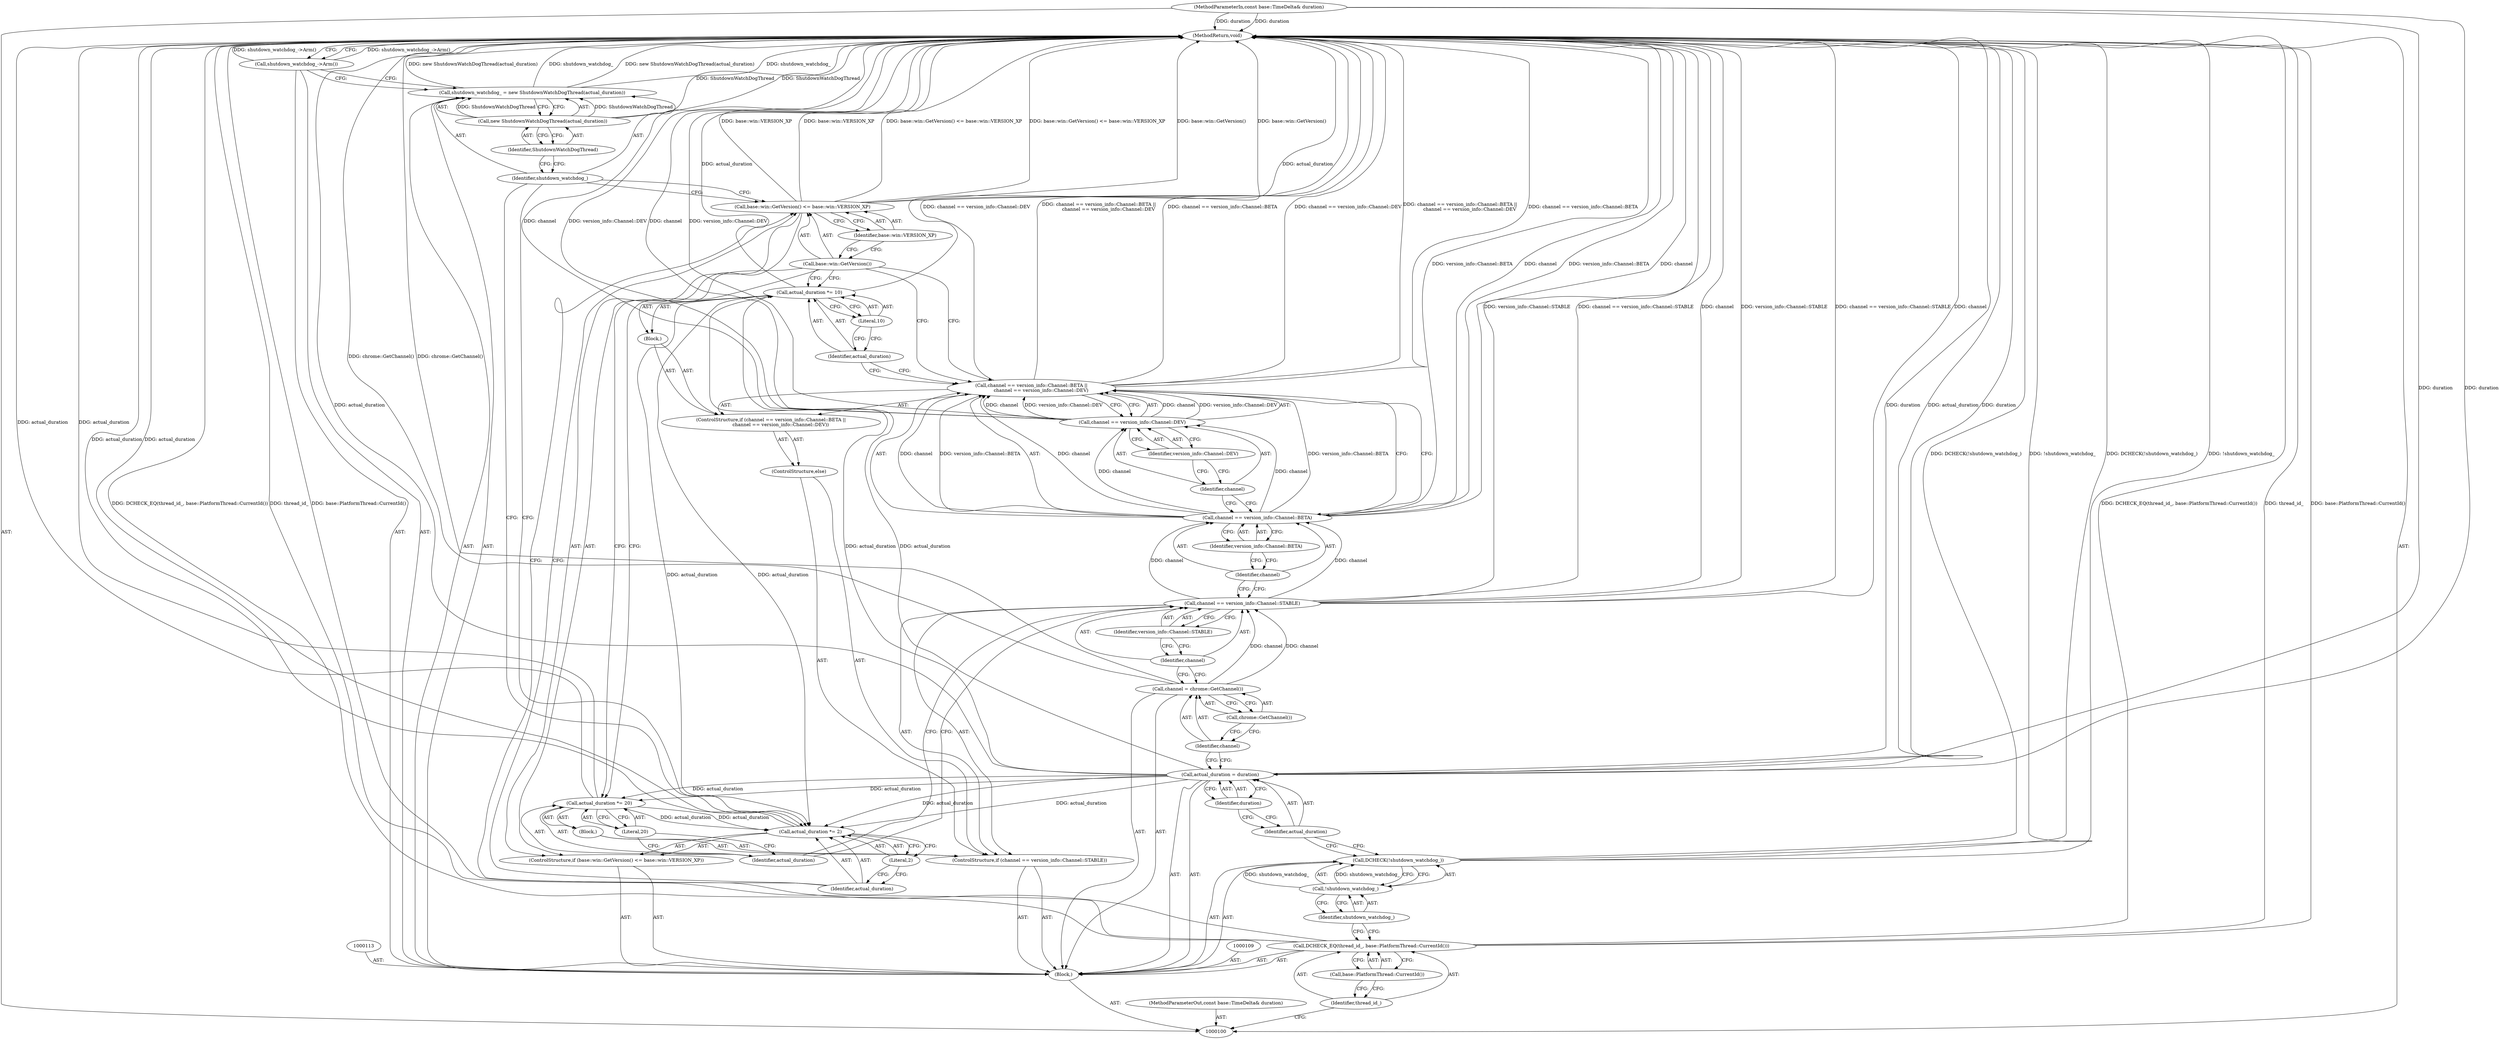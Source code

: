 digraph "1_Chrome_9ad7483d8e7c20e9f1a5a08d00150fb51899f14c" {
"1000150" [label="(MethodReturn,void)"];
"1000101" [label="(MethodParameterIn,const base::TimeDelta& duration)"];
"1000212" [label="(MethodParameterOut,const base::TimeDelta& duration)"];
"1000102" [label="(Block,)"];
"1000131" [label="(Call,channel == version_info::Channel::DEV)"];
"1000132" [label="(Identifier,channel)"];
"1000133" [label="(Identifier,version_info::Channel::DEV)"];
"1000134" [label="(Block,)"];
"1000137" [label="(Literal,10)"];
"1000135" [label="(Call,actual_duration *= 10)"];
"1000136" [label="(Identifier,actual_duration)"];
"1000138" [label="(ControlStructure,if (base::win::GetVersion() <= base::win::VERSION_XP))"];
"1000141" [label="(Identifier,base::win::VERSION_XP)"];
"1000139" [label="(Call,base::win::GetVersion() <= base::win::VERSION_XP)"];
"1000140" [label="(Call,base::win::GetVersion())"];
"1000144" [label="(Literal,2)"];
"1000142" [label="(Call,actual_duration *= 2)"];
"1000143" [label="(Identifier,actual_duration)"];
"1000145" [label="(Call,shutdown_watchdog_ = new ShutdownWatchDogThread(actual_duration))"];
"1000146" [label="(Identifier,shutdown_watchdog_)"];
"1000147" [label="(Call,new ShutdownWatchDogThread(actual_duration))"];
"1000148" [label="(Identifier,ShutdownWatchDogThread)"];
"1000104" [label="(Identifier,thread_id_)"];
"1000103" [label="(Call,DCHECK_EQ(thread_id_, base::PlatformThread::CurrentId()))"];
"1000105" [label="(Call,base::PlatformThread::CurrentId())"];
"1000149" [label="(Call,shutdown_watchdog_->Arm())"];
"1000108" [label="(Identifier,shutdown_watchdog_)"];
"1000106" [label="(Call,DCHECK(!shutdown_watchdog_))"];
"1000107" [label="(Call,!shutdown_watchdog_)"];
"1000110" [label="(Call,actual_duration = duration)"];
"1000111" [label="(Identifier,actual_duration)"];
"1000112" [label="(Identifier,duration)"];
"1000114" [label="(Call,channel = chrome::GetChannel())"];
"1000115" [label="(Identifier,channel)"];
"1000116" [label="(Call,chrome::GetChannel())"];
"1000120" [label="(Identifier,version_info::Channel::STABLE)"];
"1000117" [label="(ControlStructure,if (channel == version_info::Channel::STABLE))"];
"1000121" [label="(Block,)"];
"1000118" [label="(Call,channel == version_info::Channel::STABLE)"];
"1000119" [label="(Identifier,channel)"];
"1000124" [label="(Literal,20)"];
"1000122" [label="(Call,actual_duration *= 20)"];
"1000123" [label="(Identifier,actual_duration)"];
"1000127" [label="(Call,channel == version_info::Channel::BETA ||\n             channel == version_info::Channel::DEV)"];
"1000128" [label="(Call,channel == version_info::Channel::BETA)"];
"1000129" [label="(Identifier,channel)"];
"1000130" [label="(Identifier,version_info::Channel::BETA)"];
"1000125" [label="(ControlStructure,else)"];
"1000126" [label="(ControlStructure,if (channel == version_info::Channel::BETA ||\n             channel == version_info::Channel::DEV))"];
"1000150" -> "1000100"  [label="AST: "];
"1000150" -> "1000149"  [label="CFG: "];
"1000128" -> "1000150"  [label="DDG: version_info::Channel::BETA"];
"1000128" -> "1000150"  [label="DDG: channel"];
"1000106" -> "1000150"  [label="DDG: !shutdown_watchdog_"];
"1000106" -> "1000150"  [label="DDG: DCHECK(!shutdown_watchdog_)"];
"1000103" -> "1000150"  [label="DDG: thread_id_"];
"1000103" -> "1000150"  [label="DDG: base::PlatformThread::CurrentId()"];
"1000103" -> "1000150"  [label="DDG: DCHECK_EQ(thread_id_, base::PlatformThread::CurrentId())"];
"1000139" -> "1000150"  [label="DDG: base::win::GetVersion()"];
"1000139" -> "1000150"  [label="DDG: base::win::VERSION_XP"];
"1000139" -> "1000150"  [label="DDG: base::win::GetVersion() <= base::win::VERSION_XP"];
"1000127" -> "1000150"  [label="DDG: channel == version_info::Channel::BETA ||\n             channel == version_info::Channel::DEV"];
"1000127" -> "1000150"  [label="DDG: channel == version_info::Channel::BETA"];
"1000127" -> "1000150"  [label="DDG: channel == version_info::Channel::DEV"];
"1000118" -> "1000150"  [label="DDG: channel == version_info::Channel::STABLE"];
"1000118" -> "1000150"  [label="DDG: channel"];
"1000118" -> "1000150"  [label="DDG: version_info::Channel::STABLE"];
"1000145" -> "1000150"  [label="DDG: shutdown_watchdog_"];
"1000145" -> "1000150"  [label="DDG: new ShutdownWatchDogThread(actual_duration)"];
"1000122" -> "1000150"  [label="DDG: actual_duration"];
"1000131" -> "1000150"  [label="DDG: channel"];
"1000131" -> "1000150"  [label="DDG: version_info::Channel::DEV"];
"1000149" -> "1000150"  [label="DDG: shutdown_watchdog_->Arm()"];
"1000147" -> "1000150"  [label="DDG: ShutdownWatchDogThread"];
"1000110" -> "1000150"  [label="DDG: duration"];
"1000110" -> "1000150"  [label="DDG: actual_duration"];
"1000101" -> "1000150"  [label="DDG: duration"];
"1000142" -> "1000150"  [label="DDG: actual_duration"];
"1000135" -> "1000150"  [label="DDG: actual_duration"];
"1000114" -> "1000150"  [label="DDG: chrome::GetChannel()"];
"1000101" -> "1000100"  [label="AST: "];
"1000101" -> "1000150"  [label="DDG: duration"];
"1000101" -> "1000110"  [label="DDG: duration"];
"1000212" -> "1000100"  [label="AST: "];
"1000102" -> "1000100"  [label="AST: "];
"1000103" -> "1000102"  [label="AST: "];
"1000106" -> "1000102"  [label="AST: "];
"1000109" -> "1000102"  [label="AST: "];
"1000110" -> "1000102"  [label="AST: "];
"1000113" -> "1000102"  [label="AST: "];
"1000114" -> "1000102"  [label="AST: "];
"1000117" -> "1000102"  [label="AST: "];
"1000138" -> "1000102"  [label="AST: "];
"1000145" -> "1000102"  [label="AST: "];
"1000149" -> "1000102"  [label="AST: "];
"1000131" -> "1000127"  [label="AST: "];
"1000131" -> "1000133"  [label="CFG: "];
"1000132" -> "1000131"  [label="AST: "];
"1000133" -> "1000131"  [label="AST: "];
"1000127" -> "1000131"  [label="CFG: "];
"1000131" -> "1000150"  [label="DDG: channel"];
"1000131" -> "1000150"  [label="DDG: version_info::Channel::DEV"];
"1000131" -> "1000127"  [label="DDG: channel"];
"1000131" -> "1000127"  [label="DDG: version_info::Channel::DEV"];
"1000128" -> "1000131"  [label="DDG: channel"];
"1000132" -> "1000131"  [label="AST: "];
"1000132" -> "1000128"  [label="CFG: "];
"1000133" -> "1000132"  [label="CFG: "];
"1000133" -> "1000131"  [label="AST: "];
"1000133" -> "1000132"  [label="CFG: "];
"1000131" -> "1000133"  [label="CFG: "];
"1000134" -> "1000126"  [label="AST: "];
"1000135" -> "1000134"  [label="AST: "];
"1000137" -> "1000135"  [label="AST: "];
"1000137" -> "1000136"  [label="CFG: "];
"1000135" -> "1000137"  [label="CFG: "];
"1000135" -> "1000134"  [label="AST: "];
"1000135" -> "1000137"  [label="CFG: "];
"1000136" -> "1000135"  [label="AST: "];
"1000137" -> "1000135"  [label="AST: "];
"1000140" -> "1000135"  [label="CFG: "];
"1000135" -> "1000150"  [label="DDG: actual_duration"];
"1000110" -> "1000135"  [label="DDG: actual_duration"];
"1000135" -> "1000142"  [label="DDG: actual_duration"];
"1000136" -> "1000135"  [label="AST: "];
"1000136" -> "1000127"  [label="CFG: "];
"1000137" -> "1000136"  [label="CFG: "];
"1000138" -> "1000102"  [label="AST: "];
"1000139" -> "1000138"  [label="AST: "];
"1000142" -> "1000138"  [label="AST: "];
"1000141" -> "1000139"  [label="AST: "];
"1000141" -> "1000140"  [label="CFG: "];
"1000139" -> "1000141"  [label="CFG: "];
"1000139" -> "1000138"  [label="AST: "];
"1000139" -> "1000141"  [label="CFG: "];
"1000140" -> "1000139"  [label="AST: "];
"1000141" -> "1000139"  [label="AST: "];
"1000143" -> "1000139"  [label="CFG: "];
"1000146" -> "1000139"  [label="CFG: "];
"1000139" -> "1000150"  [label="DDG: base::win::GetVersion()"];
"1000139" -> "1000150"  [label="DDG: base::win::VERSION_XP"];
"1000139" -> "1000150"  [label="DDG: base::win::GetVersion() <= base::win::VERSION_XP"];
"1000140" -> "1000139"  [label="AST: "];
"1000140" -> "1000122"  [label="CFG: "];
"1000140" -> "1000135"  [label="CFG: "];
"1000140" -> "1000127"  [label="CFG: "];
"1000141" -> "1000140"  [label="CFG: "];
"1000144" -> "1000142"  [label="AST: "];
"1000144" -> "1000143"  [label="CFG: "];
"1000142" -> "1000144"  [label="CFG: "];
"1000142" -> "1000138"  [label="AST: "];
"1000142" -> "1000144"  [label="CFG: "];
"1000143" -> "1000142"  [label="AST: "];
"1000144" -> "1000142"  [label="AST: "];
"1000146" -> "1000142"  [label="CFG: "];
"1000142" -> "1000150"  [label="DDG: actual_duration"];
"1000122" -> "1000142"  [label="DDG: actual_duration"];
"1000135" -> "1000142"  [label="DDG: actual_duration"];
"1000110" -> "1000142"  [label="DDG: actual_duration"];
"1000143" -> "1000142"  [label="AST: "];
"1000143" -> "1000139"  [label="CFG: "];
"1000144" -> "1000143"  [label="CFG: "];
"1000145" -> "1000102"  [label="AST: "];
"1000145" -> "1000147"  [label="CFG: "];
"1000146" -> "1000145"  [label="AST: "];
"1000147" -> "1000145"  [label="AST: "];
"1000149" -> "1000145"  [label="CFG: "];
"1000145" -> "1000150"  [label="DDG: shutdown_watchdog_"];
"1000145" -> "1000150"  [label="DDG: new ShutdownWatchDogThread(actual_duration)"];
"1000147" -> "1000145"  [label="DDG: ShutdownWatchDogThread"];
"1000146" -> "1000145"  [label="AST: "];
"1000146" -> "1000142"  [label="CFG: "];
"1000146" -> "1000139"  [label="CFG: "];
"1000148" -> "1000146"  [label="CFG: "];
"1000147" -> "1000145"  [label="AST: "];
"1000147" -> "1000148"  [label="CFG: "];
"1000148" -> "1000147"  [label="AST: "];
"1000145" -> "1000147"  [label="CFG: "];
"1000147" -> "1000150"  [label="DDG: ShutdownWatchDogThread"];
"1000147" -> "1000145"  [label="DDG: ShutdownWatchDogThread"];
"1000148" -> "1000147"  [label="AST: "];
"1000148" -> "1000146"  [label="CFG: "];
"1000147" -> "1000148"  [label="CFG: "];
"1000104" -> "1000103"  [label="AST: "];
"1000104" -> "1000100"  [label="CFG: "];
"1000105" -> "1000104"  [label="CFG: "];
"1000103" -> "1000102"  [label="AST: "];
"1000103" -> "1000105"  [label="CFG: "];
"1000104" -> "1000103"  [label="AST: "];
"1000105" -> "1000103"  [label="AST: "];
"1000108" -> "1000103"  [label="CFG: "];
"1000103" -> "1000150"  [label="DDG: thread_id_"];
"1000103" -> "1000150"  [label="DDG: base::PlatformThread::CurrentId()"];
"1000103" -> "1000150"  [label="DDG: DCHECK_EQ(thread_id_, base::PlatformThread::CurrentId())"];
"1000105" -> "1000103"  [label="AST: "];
"1000105" -> "1000104"  [label="CFG: "];
"1000103" -> "1000105"  [label="CFG: "];
"1000149" -> "1000102"  [label="AST: "];
"1000149" -> "1000145"  [label="CFG: "];
"1000150" -> "1000149"  [label="CFG: "];
"1000149" -> "1000150"  [label="DDG: shutdown_watchdog_->Arm()"];
"1000108" -> "1000107"  [label="AST: "];
"1000108" -> "1000103"  [label="CFG: "];
"1000107" -> "1000108"  [label="CFG: "];
"1000106" -> "1000102"  [label="AST: "];
"1000106" -> "1000107"  [label="CFG: "];
"1000107" -> "1000106"  [label="AST: "];
"1000111" -> "1000106"  [label="CFG: "];
"1000106" -> "1000150"  [label="DDG: !shutdown_watchdog_"];
"1000106" -> "1000150"  [label="DDG: DCHECK(!shutdown_watchdog_)"];
"1000107" -> "1000106"  [label="DDG: shutdown_watchdog_"];
"1000107" -> "1000106"  [label="AST: "];
"1000107" -> "1000108"  [label="CFG: "];
"1000108" -> "1000107"  [label="AST: "];
"1000106" -> "1000107"  [label="CFG: "];
"1000107" -> "1000106"  [label="DDG: shutdown_watchdog_"];
"1000110" -> "1000102"  [label="AST: "];
"1000110" -> "1000112"  [label="CFG: "];
"1000111" -> "1000110"  [label="AST: "];
"1000112" -> "1000110"  [label="AST: "];
"1000115" -> "1000110"  [label="CFG: "];
"1000110" -> "1000150"  [label="DDG: duration"];
"1000110" -> "1000150"  [label="DDG: actual_duration"];
"1000101" -> "1000110"  [label="DDG: duration"];
"1000110" -> "1000122"  [label="DDG: actual_duration"];
"1000110" -> "1000135"  [label="DDG: actual_duration"];
"1000110" -> "1000142"  [label="DDG: actual_duration"];
"1000111" -> "1000110"  [label="AST: "];
"1000111" -> "1000106"  [label="CFG: "];
"1000112" -> "1000111"  [label="CFG: "];
"1000112" -> "1000110"  [label="AST: "];
"1000112" -> "1000111"  [label="CFG: "];
"1000110" -> "1000112"  [label="CFG: "];
"1000114" -> "1000102"  [label="AST: "];
"1000114" -> "1000116"  [label="CFG: "];
"1000115" -> "1000114"  [label="AST: "];
"1000116" -> "1000114"  [label="AST: "];
"1000119" -> "1000114"  [label="CFG: "];
"1000114" -> "1000150"  [label="DDG: chrome::GetChannel()"];
"1000114" -> "1000118"  [label="DDG: channel"];
"1000115" -> "1000114"  [label="AST: "];
"1000115" -> "1000110"  [label="CFG: "];
"1000116" -> "1000115"  [label="CFG: "];
"1000116" -> "1000114"  [label="AST: "];
"1000116" -> "1000115"  [label="CFG: "];
"1000114" -> "1000116"  [label="CFG: "];
"1000120" -> "1000118"  [label="AST: "];
"1000120" -> "1000119"  [label="CFG: "];
"1000118" -> "1000120"  [label="CFG: "];
"1000117" -> "1000102"  [label="AST: "];
"1000118" -> "1000117"  [label="AST: "];
"1000121" -> "1000117"  [label="AST: "];
"1000125" -> "1000117"  [label="AST: "];
"1000121" -> "1000117"  [label="AST: "];
"1000122" -> "1000121"  [label="AST: "];
"1000118" -> "1000117"  [label="AST: "];
"1000118" -> "1000120"  [label="CFG: "];
"1000119" -> "1000118"  [label="AST: "];
"1000120" -> "1000118"  [label="AST: "];
"1000123" -> "1000118"  [label="CFG: "];
"1000129" -> "1000118"  [label="CFG: "];
"1000118" -> "1000150"  [label="DDG: channel == version_info::Channel::STABLE"];
"1000118" -> "1000150"  [label="DDG: channel"];
"1000118" -> "1000150"  [label="DDG: version_info::Channel::STABLE"];
"1000114" -> "1000118"  [label="DDG: channel"];
"1000118" -> "1000128"  [label="DDG: channel"];
"1000119" -> "1000118"  [label="AST: "];
"1000119" -> "1000114"  [label="CFG: "];
"1000120" -> "1000119"  [label="CFG: "];
"1000124" -> "1000122"  [label="AST: "];
"1000124" -> "1000123"  [label="CFG: "];
"1000122" -> "1000124"  [label="CFG: "];
"1000122" -> "1000121"  [label="AST: "];
"1000122" -> "1000124"  [label="CFG: "];
"1000123" -> "1000122"  [label="AST: "];
"1000124" -> "1000122"  [label="AST: "];
"1000140" -> "1000122"  [label="CFG: "];
"1000122" -> "1000150"  [label="DDG: actual_duration"];
"1000110" -> "1000122"  [label="DDG: actual_duration"];
"1000122" -> "1000142"  [label="DDG: actual_duration"];
"1000123" -> "1000122"  [label="AST: "];
"1000123" -> "1000118"  [label="CFG: "];
"1000124" -> "1000123"  [label="CFG: "];
"1000127" -> "1000126"  [label="AST: "];
"1000127" -> "1000128"  [label="CFG: "];
"1000127" -> "1000131"  [label="CFG: "];
"1000128" -> "1000127"  [label="AST: "];
"1000131" -> "1000127"  [label="AST: "];
"1000136" -> "1000127"  [label="CFG: "];
"1000140" -> "1000127"  [label="CFG: "];
"1000127" -> "1000150"  [label="DDG: channel == version_info::Channel::BETA ||\n             channel == version_info::Channel::DEV"];
"1000127" -> "1000150"  [label="DDG: channel == version_info::Channel::BETA"];
"1000127" -> "1000150"  [label="DDG: channel == version_info::Channel::DEV"];
"1000128" -> "1000127"  [label="DDG: channel"];
"1000128" -> "1000127"  [label="DDG: version_info::Channel::BETA"];
"1000131" -> "1000127"  [label="DDG: channel"];
"1000131" -> "1000127"  [label="DDG: version_info::Channel::DEV"];
"1000128" -> "1000127"  [label="AST: "];
"1000128" -> "1000130"  [label="CFG: "];
"1000129" -> "1000128"  [label="AST: "];
"1000130" -> "1000128"  [label="AST: "];
"1000132" -> "1000128"  [label="CFG: "];
"1000127" -> "1000128"  [label="CFG: "];
"1000128" -> "1000150"  [label="DDG: version_info::Channel::BETA"];
"1000128" -> "1000150"  [label="DDG: channel"];
"1000128" -> "1000127"  [label="DDG: channel"];
"1000128" -> "1000127"  [label="DDG: version_info::Channel::BETA"];
"1000118" -> "1000128"  [label="DDG: channel"];
"1000128" -> "1000131"  [label="DDG: channel"];
"1000129" -> "1000128"  [label="AST: "];
"1000129" -> "1000118"  [label="CFG: "];
"1000130" -> "1000129"  [label="CFG: "];
"1000130" -> "1000128"  [label="AST: "];
"1000130" -> "1000129"  [label="CFG: "];
"1000128" -> "1000130"  [label="CFG: "];
"1000125" -> "1000117"  [label="AST: "];
"1000126" -> "1000125"  [label="AST: "];
"1000126" -> "1000125"  [label="AST: "];
"1000127" -> "1000126"  [label="AST: "];
"1000134" -> "1000126"  [label="AST: "];
}
